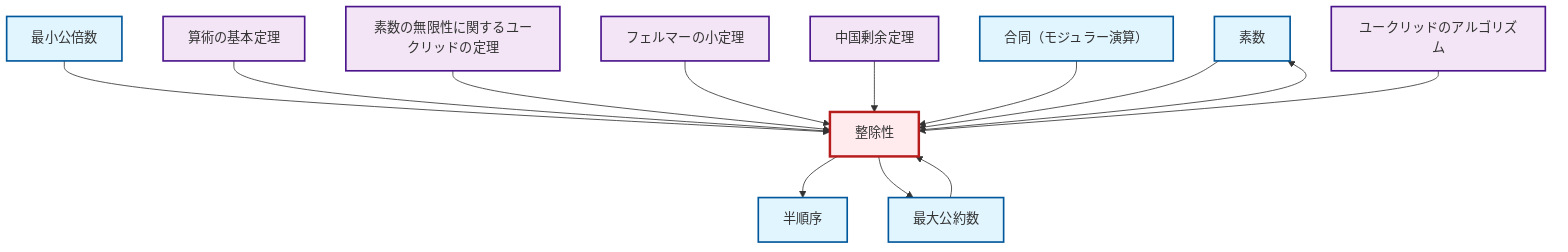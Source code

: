 graph TD
    classDef definition fill:#e1f5fe,stroke:#01579b,stroke-width:2px
    classDef theorem fill:#f3e5f5,stroke:#4a148c,stroke-width:2px
    classDef axiom fill:#fff3e0,stroke:#e65100,stroke-width:2px
    classDef example fill:#e8f5e9,stroke:#1b5e20,stroke-width:2px
    classDef current fill:#ffebee,stroke:#b71c1c,stroke-width:3px
    def-partial-order["半順序"]:::definition
    def-prime["素数"]:::definition
    def-gcd["最大公約数"]:::definition
    thm-chinese-remainder["中国剰余定理"]:::theorem
    thm-euclidean-algorithm["ユークリッドのアルゴリズム"]:::theorem
    thm-euclid-infinitude-primes["素数の無限性に関するユークリッドの定理"]:::theorem
    def-congruence["合同（モジュラー演算）"]:::definition
    thm-fundamental-arithmetic["算術の基本定理"]:::theorem
    thm-fermat-little["フェルマーの小定理"]:::theorem
    def-divisibility["整除性"]:::definition
    def-lcm["最小公倍数"]:::definition
    def-lcm --> def-divisibility
    def-divisibility --> def-prime
    def-divisibility --> def-partial-order
    thm-fundamental-arithmetic --> def-divisibility
    thm-euclid-infinitude-primes --> def-divisibility
    thm-fermat-little --> def-divisibility
    thm-chinese-remainder --> def-divisibility
    def-congruence --> def-divisibility
    def-prime --> def-divisibility
    def-divisibility --> def-gcd
    thm-euclidean-algorithm --> def-divisibility
    def-gcd --> def-divisibility
    class def-divisibility current